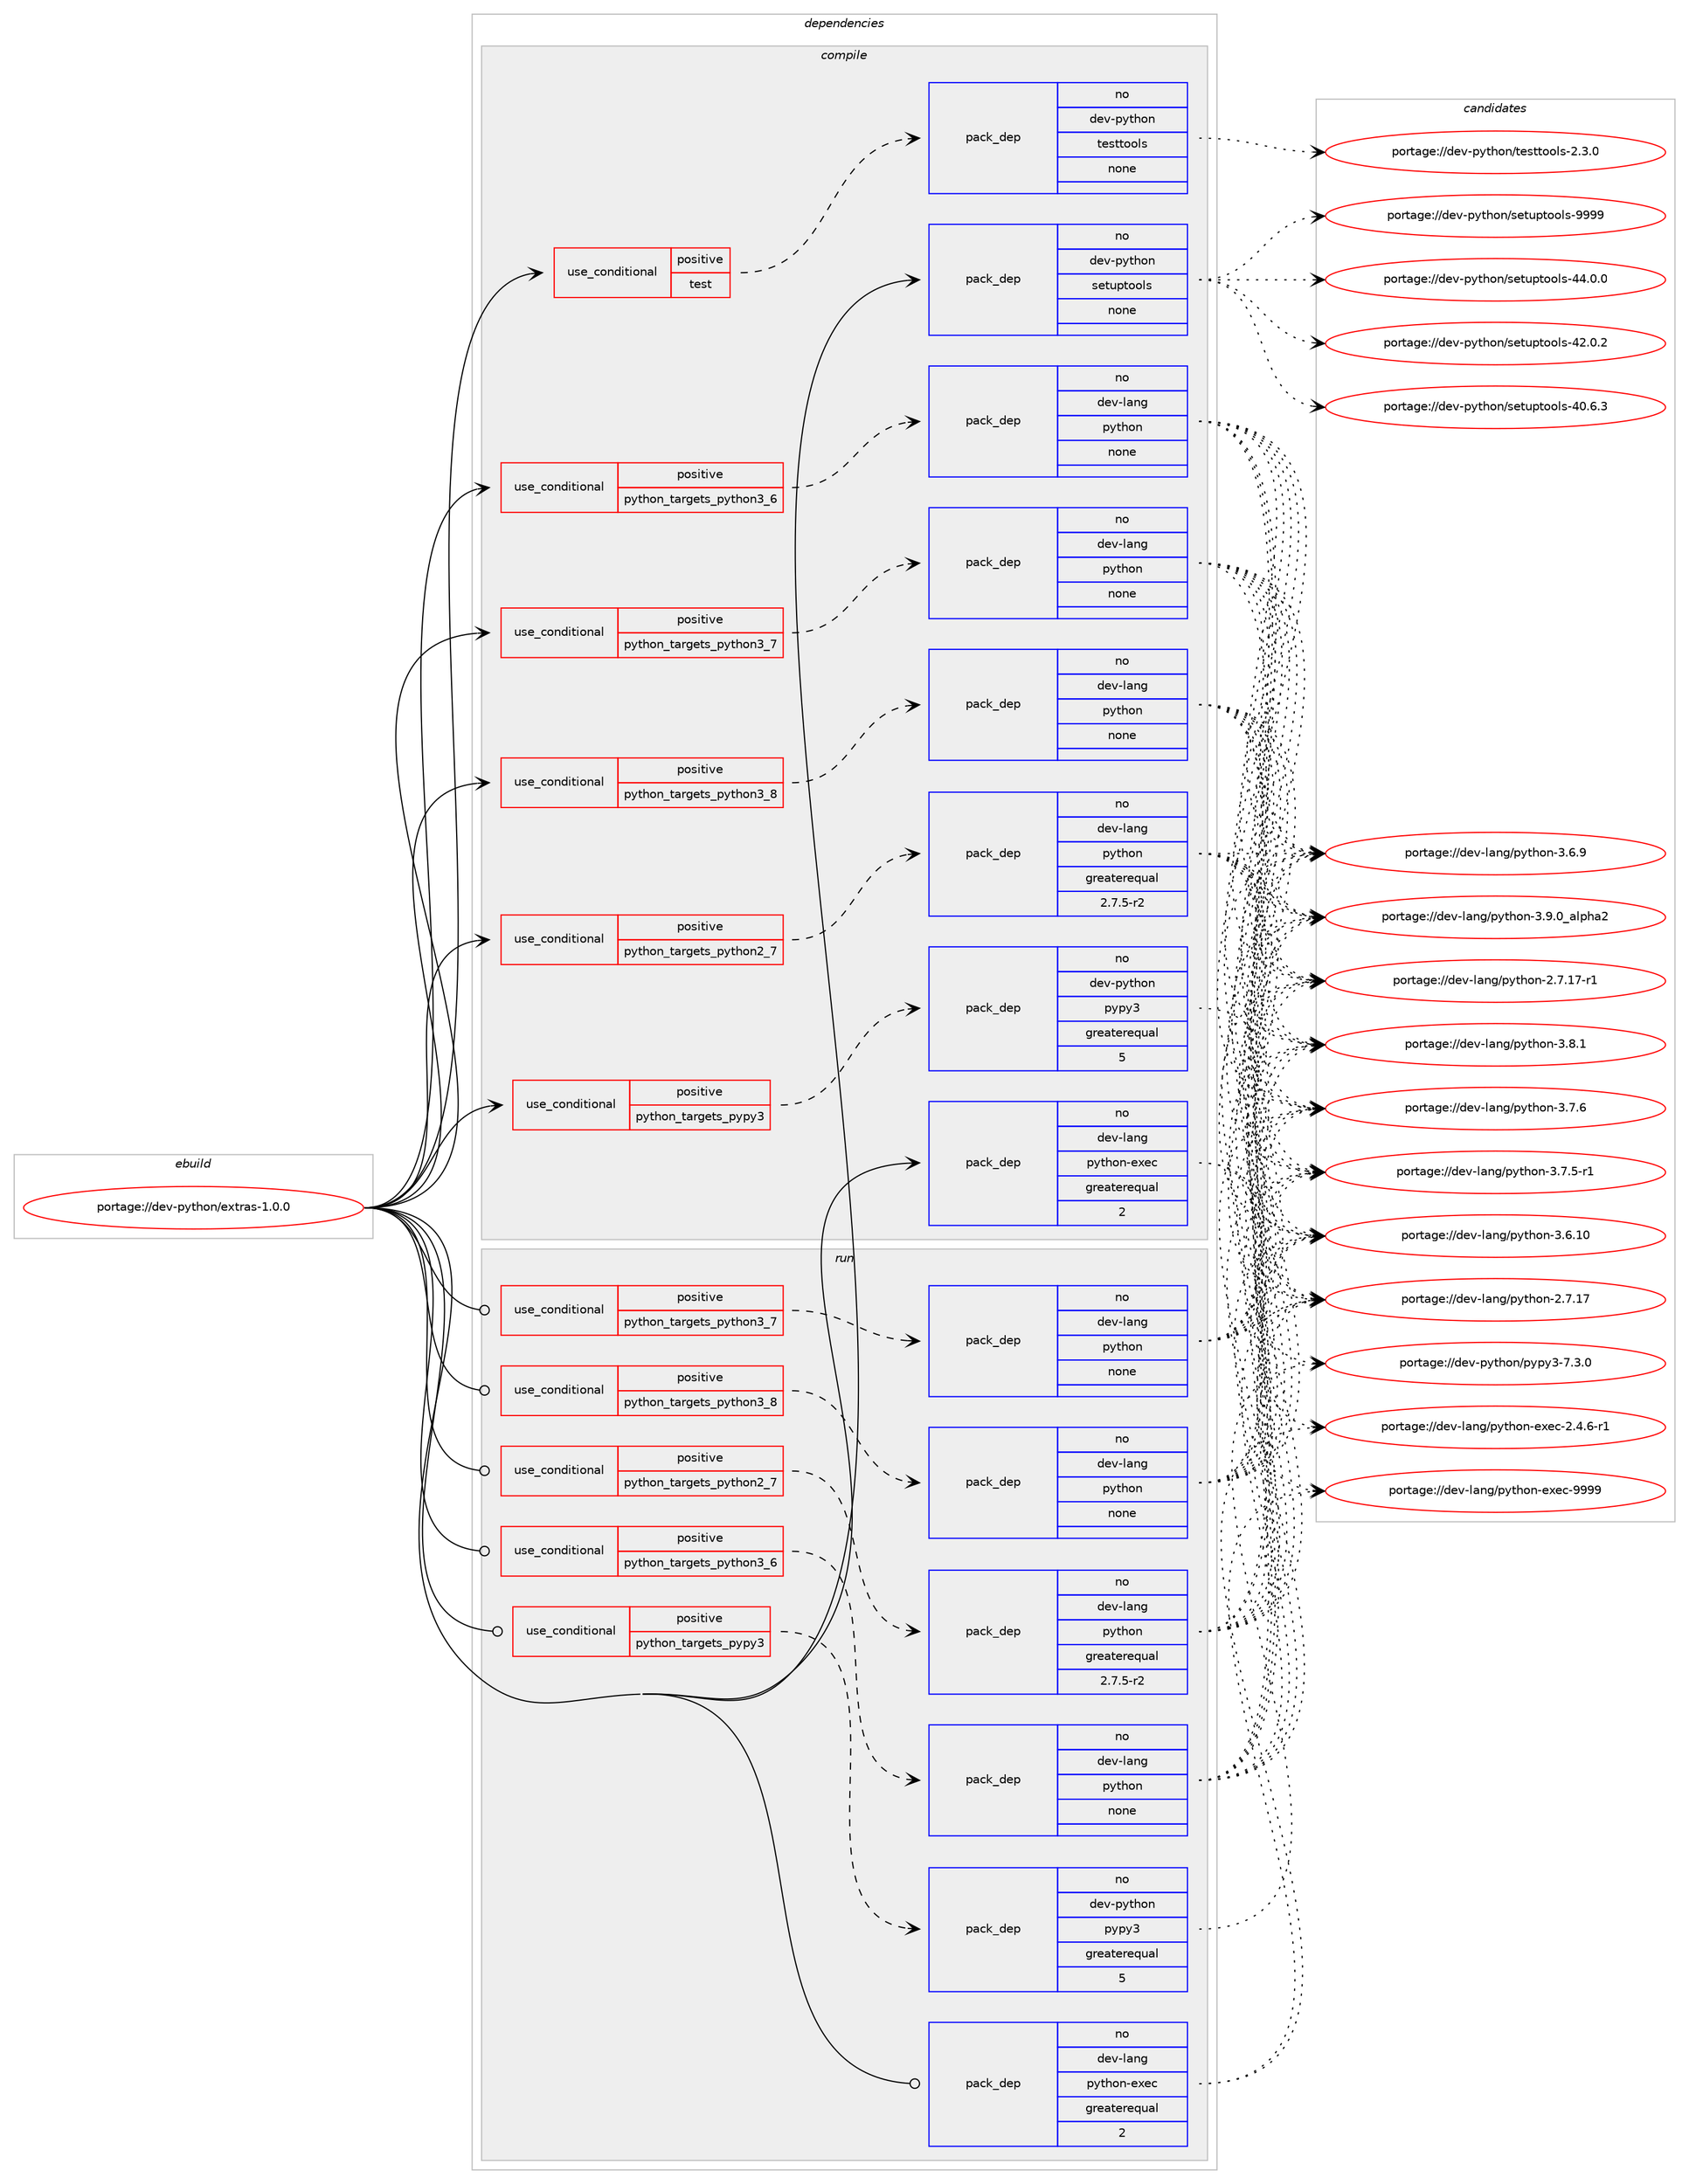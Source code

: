 digraph prolog {

# *************
# Graph options
# *************

newrank=true;
concentrate=true;
compound=true;
graph [rankdir=LR,fontname=Helvetica,fontsize=10,ranksep=1.5];#, ranksep=2.5, nodesep=0.2];
edge  [arrowhead=vee];
node  [fontname=Helvetica,fontsize=10];

# **********
# The ebuild
# **********

subgraph cluster_leftcol {
color=gray;
label=<<i>ebuild</i>>;
id [label="portage://dev-python/extras-1.0.0", color=red, width=4, href="../dev-python/extras-1.0.0.svg"];
}

# ****************
# The dependencies
# ****************

subgraph cluster_midcol {
color=gray;
label=<<i>dependencies</i>>;
subgraph cluster_compile {
fillcolor="#eeeeee";
style=filled;
label=<<i>compile</i>>;
subgraph cond116177 {
dependency461916 [label=<<TABLE BORDER="0" CELLBORDER="1" CELLSPACING="0" CELLPADDING="4"><TR><TD ROWSPAN="3" CELLPADDING="10">use_conditional</TD></TR><TR><TD>positive</TD></TR><TR><TD>python_targets_pypy3</TD></TR></TABLE>>, shape=none, color=red];
subgraph pack340749 {
dependency461917 [label=<<TABLE BORDER="0" CELLBORDER="1" CELLSPACING="0" CELLPADDING="4" WIDTH="220"><TR><TD ROWSPAN="6" CELLPADDING="30">pack_dep</TD></TR><TR><TD WIDTH="110">no</TD></TR><TR><TD>dev-python</TD></TR><TR><TD>pypy3</TD></TR><TR><TD>greaterequal</TD></TR><TR><TD>5</TD></TR></TABLE>>, shape=none, color=blue];
}
dependency461916:e -> dependency461917:w [weight=20,style="dashed",arrowhead="vee"];
}
id:e -> dependency461916:w [weight=20,style="solid",arrowhead="vee"];
subgraph cond116178 {
dependency461918 [label=<<TABLE BORDER="0" CELLBORDER="1" CELLSPACING="0" CELLPADDING="4"><TR><TD ROWSPAN="3" CELLPADDING="10">use_conditional</TD></TR><TR><TD>positive</TD></TR><TR><TD>python_targets_python2_7</TD></TR></TABLE>>, shape=none, color=red];
subgraph pack340750 {
dependency461919 [label=<<TABLE BORDER="0" CELLBORDER="1" CELLSPACING="0" CELLPADDING="4" WIDTH="220"><TR><TD ROWSPAN="6" CELLPADDING="30">pack_dep</TD></TR><TR><TD WIDTH="110">no</TD></TR><TR><TD>dev-lang</TD></TR><TR><TD>python</TD></TR><TR><TD>greaterequal</TD></TR><TR><TD>2.7.5-r2</TD></TR></TABLE>>, shape=none, color=blue];
}
dependency461918:e -> dependency461919:w [weight=20,style="dashed",arrowhead="vee"];
}
id:e -> dependency461918:w [weight=20,style="solid",arrowhead="vee"];
subgraph cond116179 {
dependency461920 [label=<<TABLE BORDER="0" CELLBORDER="1" CELLSPACING="0" CELLPADDING="4"><TR><TD ROWSPAN="3" CELLPADDING="10">use_conditional</TD></TR><TR><TD>positive</TD></TR><TR><TD>python_targets_python3_6</TD></TR></TABLE>>, shape=none, color=red];
subgraph pack340751 {
dependency461921 [label=<<TABLE BORDER="0" CELLBORDER="1" CELLSPACING="0" CELLPADDING="4" WIDTH="220"><TR><TD ROWSPAN="6" CELLPADDING="30">pack_dep</TD></TR><TR><TD WIDTH="110">no</TD></TR><TR><TD>dev-lang</TD></TR><TR><TD>python</TD></TR><TR><TD>none</TD></TR><TR><TD></TD></TR></TABLE>>, shape=none, color=blue];
}
dependency461920:e -> dependency461921:w [weight=20,style="dashed",arrowhead="vee"];
}
id:e -> dependency461920:w [weight=20,style="solid",arrowhead="vee"];
subgraph cond116180 {
dependency461922 [label=<<TABLE BORDER="0" CELLBORDER="1" CELLSPACING="0" CELLPADDING="4"><TR><TD ROWSPAN="3" CELLPADDING="10">use_conditional</TD></TR><TR><TD>positive</TD></TR><TR><TD>python_targets_python3_7</TD></TR></TABLE>>, shape=none, color=red];
subgraph pack340752 {
dependency461923 [label=<<TABLE BORDER="0" CELLBORDER="1" CELLSPACING="0" CELLPADDING="4" WIDTH="220"><TR><TD ROWSPAN="6" CELLPADDING="30">pack_dep</TD></TR><TR><TD WIDTH="110">no</TD></TR><TR><TD>dev-lang</TD></TR><TR><TD>python</TD></TR><TR><TD>none</TD></TR><TR><TD></TD></TR></TABLE>>, shape=none, color=blue];
}
dependency461922:e -> dependency461923:w [weight=20,style="dashed",arrowhead="vee"];
}
id:e -> dependency461922:w [weight=20,style="solid",arrowhead="vee"];
subgraph cond116181 {
dependency461924 [label=<<TABLE BORDER="0" CELLBORDER="1" CELLSPACING="0" CELLPADDING="4"><TR><TD ROWSPAN="3" CELLPADDING="10">use_conditional</TD></TR><TR><TD>positive</TD></TR><TR><TD>python_targets_python3_8</TD></TR></TABLE>>, shape=none, color=red];
subgraph pack340753 {
dependency461925 [label=<<TABLE BORDER="0" CELLBORDER="1" CELLSPACING="0" CELLPADDING="4" WIDTH="220"><TR><TD ROWSPAN="6" CELLPADDING="30">pack_dep</TD></TR><TR><TD WIDTH="110">no</TD></TR><TR><TD>dev-lang</TD></TR><TR><TD>python</TD></TR><TR><TD>none</TD></TR><TR><TD></TD></TR></TABLE>>, shape=none, color=blue];
}
dependency461924:e -> dependency461925:w [weight=20,style="dashed",arrowhead="vee"];
}
id:e -> dependency461924:w [weight=20,style="solid",arrowhead="vee"];
subgraph cond116182 {
dependency461926 [label=<<TABLE BORDER="0" CELLBORDER="1" CELLSPACING="0" CELLPADDING="4"><TR><TD ROWSPAN="3" CELLPADDING="10">use_conditional</TD></TR><TR><TD>positive</TD></TR><TR><TD>test</TD></TR></TABLE>>, shape=none, color=red];
subgraph pack340754 {
dependency461927 [label=<<TABLE BORDER="0" CELLBORDER="1" CELLSPACING="0" CELLPADDING="4" WIDTH="220"><TR><TD ROWSPAN="6" CELLPADDING="30">pack_dep</TD></TR><TR><TD WIDTH="110">no</TD></TR><TR><TD>dev-python</TD></TR><TR><TD>testtools</TD></TR><TR><TD>none</TD></TR><TR><TD></TD></TR></TABLE>>, shape=none, color=blue];
}
dependency461926:e -> dependency461927:w [weight=20,style="dashed",arrowhead="vee"];
}
id:e -> dependency461926:w [weight=20,style="solid",arrowhead="vee"];
subgraph pack340755 {
dependency461928 [label=<<TABLE BORDER="0" CELLBORDER="1" CELLSPACING="0" CELLPADDING="4" WIDTH="220"><TR><TD ROWSPAN="6" CELLPADDING="30">pack_dep</TD></TR><TR><TD WIDTH="110">no</TD></TR><TR><TD>dev-lang</TD></TR><TR><TD>python-exec</TD></TR><TR><TD>greaterequal</TD></TR><TR><TD>2</TD></TR></TABLE>>, shape=none, color=blue];
}
id:e -> dependency461928:w [weight=20,style="solid",arrowhead="vee"];
subgraph pack340756 {
dependency461929 [label=<<TABLE BORDER="0" CELLBORDER="1" CELLSPACING="0" CELLPADDING="4" WIDTH="220"><TR><TD ROWSPAN="6" CELLPADDING="30">pack_dep</TD></TR><TR><TD WIDTH="110">no</TD></TR><TR><TD>dev-python</TD></TR><TR><TD>setuptools</TD></TR><TR><TD>none</TD></TR><TR><TD></TD></TR></TABLE>>, shape=none, color=blue];
}
id:e -> dependency461929:w [weight=20,style="solid",arrowhead="vee"];
}
subgraph cluster_compileandrun {
fillcolor="#eeeeee";
style=filled;
label=<<i>compile and run</i>>;
}
subgraph cluster_run {
fillcolor="#eeeeee";
style=filled;
label=<<i>run</i>>;
subgraph cond116183 {
dependency461930 [label=<<TABLE BORDER="0" CELLBORDER="1" CELLSPACING="0" CELLPADDING="4"><TR><TD ROWSPAN="3" CELLPADDING="10">use_conditional</TD></TR><TR><TD>positive</TD></TR><TR><TD>python_targets_pypy3</TD></TR></TABLE>>, shape=none, color=red];
subgraph pack340757 {
dependency461931 [label=<<TABLE BORDER="0" CELLBORDER="1" CELLSPACING="0" CELLPADDING="4" WIDTH="220"><TR><TD ROWSPAN="6" CELLPADDING="30">pack_dep</TD></TR><TR><TD WIDTH="110">no</TD></TR><TR><TD>dev-python</TD></TR><TR><TD>pypy3</TD></TR><TR><TD>greaterequal</TD></TR><TR><TD>5</TD></TR></TABLE>>, shape=none, color=blue];
}
dependency461930:e -> dependency461931:w [weight=20,style="dashed",arrowhead="vee"];
}
id:e -> dependency461930:w [weight=20,style="solid",arrowhead="odot"];
subgraph cond116184 {
dependency461932 [label=<<TABLE BORDER="0" CELLBORDER="1" CELLSPACING="0" CELLPADDING="4"><TR><TD ROWSPAN="3" CELLPADDING="10">use_conditional</TD></TR><TR><TD>positive</TD></TR><TR><TD>python_targets_python2_7</TD></TR></TABLE>>, shape=none, color=red];
subgraph pack340758 {
dependency461933 [label=<<TABLE BORDER="0" CELLBORDER="1" CELLSPACING="0" CELLPADDING="4" WIDTH="220"><TR><TD ROWSPAN="6" CELLPADDING="30">pack_dep</TD></TR><TR><TD WIDTH="110">no</TD></TR><TR><TD>dev-lang</TD></TR><TR><TD>python</TD></TR><TR><TD>greaterequal</TD></TR><TR><TD>2.7.5-r2</TD></TR></TABLE>>, shape=none, color=blue];
}
dependency461932:e -> dependency461933:w [weight=20,style="dashed",arrowhead="vee"];
}
id:e -> dependency461932:w [weight=20,style="solid",arrowhead="odot"];
subgraph cond116185 {
dependency461934 [label=<<TABLE BORDER="0" CELLBORDER="1" CELLSPACING="0" CELLPADDING="4"><TR><TD ROWSPAN="3" CELLPADDING="10">use_conditional</TD></TR><TR><TD>positive</TD></TR><TR><TD>python_targets_python3_6</TD></TR></TABLE>>, shape=none, color=red];
subgraph pack340759 {
dependency461935 [label=<<TABLE BORDER="0" CELLBORDER="1" CELLSPACING="0" CELLPADDING="4" WIDTH="220"><TR><TD ROWSPAN="6" CELLPADDING="30">pack_dep</TD></TR><TR><TD WIDTH="110">no</TD></TR><TR><TD>dev-lang</TD></TR><TR><TD>python</TD></TR><TR><TD>none</TD></TR><TR><TD></TD></TR></TABLE>>, shape=none, color=blue];
}
dependency461934:e -> dependency461935:w [weight=20,style="dashed",arrowhead="vee"];
}
id:e -> dependency461934:w [weight=20,style="solid",arrowhead="odot"];
subgraph cond116186 {
dependency461936 [label=<<TABLE BORDER="0" CELLBORDER="1" CELLSPACING="0" CELLPADDING="4"><TR><TD ROWSPAN="3" CELLPADDING="10">use_conditional</TD></TR><TR><TD>positive</TD></TR><TR><TD>python_targets_python3_7</TD></TR></TABLE>>, shape=none, color=red];
subgraph pack340760 {
dependency461937 [label=<<TABLE BORDER="0" CELLBORDER="1" CELLSPACING="0" CELLPADDING="4" WIDTH="220"><TR><TD ROWSPAN="6" CELLPADDING="30">pack_dep</TD></TR><TR><TD WIDTH="110">no</TD></TR><TR><TD>dev-lang</TD></TR><TR><TD>python</TD></TR><TR><TD>none</TD></TR><TR><TD></TD></TR></TABLE>>, shape=none, color=blue];
}
dependency461936:e -> dependency461937:w [weight=20,style="dashed",arrowhead="vee"];
}
id:e -> dependency461936:w [weight=20,style="solid",arrowhead="odot"];
subgraph cond116187 {
dependency461938 [label=<<TABLE BORDER="0" CELLBORDER="1" CELLSPACING="0" CELLPADDING="4"><TR><TD ROWSPAN="3" CELLPADDING="10">use_conditional</TD></TR><TR><TD>positive</TD></TR><TR><TD>python_targets_python3_8</TD></TR></TABLE>>, shape=none, color=red];
subgraph pack340761 {
dependency461939 [label=<<TABLE BORDER="0" CELLBORDER="1" CELLSPACING="0" CELLPADDING="4" WIDTH="220"><TR><TD ROWSPAN="6" CELLPADDING="30">pack_dep</TD></TR><TR><TD WIDTH="110">no</TD></TR><TR><TD>dev-lang</TD></TR><TR><TD>python</TD></TR><TR><TD>none</TD></TR><TR><TD></TD></TR></TABLE>>, shape=none, color=blue];
}
dependency461938:e -> dependency461939:w [weight=20,style="dashed",arrowhead="vee"];
}
id:e -> dependency461938:w [weight=20,style="solid",arrowhead="odot"];
subgraph pack340762 {
dependency461940 [label=<<TABLE BORDER="0" CELLBORDER="1" CELLSPACING="0" CELLPADDING="4" WIDTH="220"><TR><TD ROWSPAN="6" CELLPADDING="30">pack_dep</TD></TR><TR><TD WIDTH="110">no</TD></TR><TR><TD>dev-lang</TD></TR><TR><TD>python-exec</TD></TR><TR><TD>greaterequal</TD></TR><TR><TD>2</TD></TR></TABLE>>, shape=none, color=blue];
}
id:e -> dependency461940:w [weight=20,style="solid",arrowhead="odot"];
}
}

# **************
# The candidates
# **************

subgraph cluster_choices {
rank=same;
color=gray;
label=<<i>candidates</i>>;

subgraph choice340749 {
color=black;
nodesep=1;
choice100101118451121211161041111104711212111212151455546514648 [label="portage://dev-python/pypy3-7.3.0", color=red, width=4,href="../dev-python/pypy3-7.3.0.svg"];
dependency461917:e -> choice100101118451121211161041111104711212111212151455546514648:w [style=dotted,weight="100"];
}
subgraph choice340750 {
color=black;
nodesep=1;
choice10010111845108971101034711212111610411111045514657464895971081121049750 [label="portage://dev-lang/python-3.9.0_alpha2", color=red, width=4,href="../dev-lang/python-3.9.0_alpha2.svg"];
choice100101118451089711010347112121116104111110455146564649 [label="portage://dev-lang/python-3.8.1", color=red, width=4,href="../dev-lang/python-3.8.1.svg"];
choice100101118451089711010347112121116104111110455146554654 [label="portage://dev-lang/python-3.7.6", color=red, width=4,href="../dev-lang/python-3.7.6.svg"];
choice1001011184510897110103471121211161041111104551465546534511449 [label="portage://dev-lang/python-3.7.5-r1", color=red, width=4,href="../dev-lang/python-3.7.5-r1.svg"];
choice100101118451089711010347112121116104111110455146544657 [label="portage://dev-lang/python-3.6.9", color=red, width=4,href="../dev-lang/python-3.6.9.svg"];
choice10010111845108971101034711212111610411111045514654464948 [label="portage://dev-lang/python-3.6.10", color=red, width=4,href="../dev-lang/python-3.6.10.svg"];
choice100101118451089711010347112121116104111110455046554649554511449 [label="portage://dev-lang/python-2.7.17-r1", color=red, width=4,href="../dev-lang/python-2.7.17-r1.svg"];
choice10010111845108971101034711212111610411111045504655464955 [label="portage://dev-lang/python-2.7.17", color=red, width=4,href="../dev-lang/python-2.7.17.svg"];
dependency461919:e -> choice10010111845108971101034711212111610411111045514657464895971081121049750:w [style=dotted,weight="100"];
dependency461919:e -> choice100101118451089711010347112121116104111110455146564649:w [style=dotted,weight="100"];
dependency461919:e -> choice100101118451089711010347112121116104111110455146554654:w [style=dotted,weight="100"];
dependency461919:e -> choice1001011184510897110103471121211161041111104551465546534511449:w [style=dotted,weight="100"];
dependency461919:e -> choice100101118451089711010347112121116104111110455146544657:w [style=dotted,weight="100"];
dependency461919:e -> choice10010111845108971101034711212111610411111045514654464948:w [style=dotted,weight="100"];
dependency461919:e -> choice100101118451089711010347112121116104111110455046554649554511449:w [style=dotted,weight="100"];
dependency461919:e -> choice10010111845108971101034711212111610411111045504655464955:w [style=dotted,weight="100"];
}
subgraph choice340751 {
color=black;
nodesep=1;
choice10010111845108971101034711212111610411111045514657464895971081121049750 [label="portage://dev-lang/python-3.9.0_alpha2", color=red, width=4,href="../dev-lang/python-3.9.0_alpha2.svg"];
choice100101118451089711010347112121116104111110455146564649 [label="portage://dev-lang/python-3.8.1", color=red, width=4,href="../dev-lang/python-3.8.1.svg"];
choice100101118451089711010347112121116104111110455146554654 [label="portage://dev-lang/python-3.7.6", color=red, width=4,href="../dev-lang/python-3.7.6.svg"];
choice1001011184510897110103471121211161041111104551465546534511449 [label="portage://dev-lang/python-3.7.5-r1", color=red, width=4,href="../dev-lang/python-3.7.5-r1.svg"];
choice100101118451089711010347112121116104111110455146544657 [label="portage://dev-lang/python-3.6.9", color=red, width=4,href="../dev-lang/python-3.6.9.svg"];
choice10010111845108971101034711212111610411111045514654464948 [label="portage://dev-lang/python-3.6.10", color=red, width=4,href="../dev-lang/python-3.6.10.svg"];
choice100101118451089711010347112121116104111110455046554649554511449 [label="portage://dev-lang/python-2.7.17-r1", color=red, width=4,href="../dev-lang/python-2.7.17-r1.svg"];
choice10010111845108971101034711212111610411111045504655464955 [label="portage://dev-lang/python-2.7.17", color=red, width=4,href="../dev-lang/python-2.7.17.svg"];
dependency461921:e -> choice10010111845108971101034711212111610411111045514657464895971081121049750:w [style=dotted,weight="100"];
dependency461921:e -> choice100101118451089711010347112121116104111110455146564649:w [style=dotted,weight="100"];
dependency461921:e -> choice100101118451089711010347112121116104111110455146554654:w [style=dotted,weight="100"];
dependency461921:e -> choice1001011184510897110103471121211161041111104551465546534511449:w [style=dotted,weight="100"];
dependency461921:e -> choice100101118451089711010347112121116104111110455146544657:w [style=dotted,weight="100"];
dependency461921:e -> choice10010111845108971101034711212111610411111045514654464948:w [style=dotted,weight="100"];
dependency461921:e -> choice100101118451089711010347112121116104111110455046554649554511449:w [style=dotted,weight="100"];
dependency461921:e -> choice10010111845108971101034711212111610411111045504655464955:w [style=dotted,weight="100"];
}
subgraph choice340752 {
color=black;
nodesep=1;
choice10010111845108971101034711212111610411111045514657464895971081121049750 [label="portage://dev-lang/python-3.9.0_alpha2", color=red, width=4,href="../dev-lang/python-3.9.0_alpha2.svg"];
choice100101118451089711010347112121116104111110455146564649 [label="portage://dev-lang/python-3.8.1", color=red, width=4,href="../dev-lang/python-3.8.1.svg"];
choice100101118451089711010347112121116104111110455146554654 [label="portage://dev-lang/python-3.7.6", color=red, width=4,href="../dev-lang/python-3.7.6.svg"];
choice1001011184510897110103471121211161041111104551465546534511449 [label="portage://dev-lang/python-3.7.5-r1", color=red, width=4,href="../dev-lang/python-3.7.5-r1.svg"];
choice100101118451089711010347112121116104111110455146544657 [label="portage://dev-lang/python-3.6.9", color=red, width=4,href="../dev-lang/python-3.6.9.svg"];
choice10010111845108971101034711212111610411111045514654464948 [label="portage://dev-lang/python-3.6.10", color=red, width=4,href="../dev-lang/python-3.6.10.svg"];
choice100101118451089711010347112121116104111110455046554649554511449 [label="portage://dev-lang/python-2.7.17-r1", color=red, width=4,href="../dev-lang/python-2.7.17-r1.svg"];
choice10010111845108971101034711212111610411111045504655464955 [label="portage://dev-lang/python-2.7.17", color=red, width=4,href="../dev-lang/python-2.7.17.svg"];
dependency461923:e -> choice10010111845108971101034711212111610411111045514657464895971081121049750:w [style=dotted,weight="100"];
dependency461923:e -> choice100101118451089711010347112121116104111110455146564649:w [style=dotted,weight="100"];
dependency461923:e -> choice100101118451089711010347112121116104111110455146554654:w [style=dotted,weight="100"];
dependency461923:e -> choice1001011184510897110103471121211161041111104551465546534511449:w [style=dotted,weight="100"];
dependency461923:e -> choice100101118451089711010347112121116104111110455146544657:w [style=dotted,weight="100"];
dependency461923:e -> choice10010111845108971101034711212111610411111045514654464948:w [style=dotted,weight="100"];
dependency461923:e -> choice100101118451089711010347112121116104111110455046554649554511449:w [style=dotted,weight="100"];
dependency461923:e -> choice10010111845108971101034711212111610411111045504655464955:w [style=dotted,weight="100"];
}
subgraph choice340753 {
color=black;
nodesep=1;
choice10010111845108971101034711212111610411111045514657464895971081121049750 [label="portage://dev-lang/python-3.9.0_alpha2", color=red, width=4,href="../dev-lang/python-3.9.0_alpha2.svg"];
choice100101118451089711010347112121116104111110455146564649 [label="portage://dev-lang/python-3.8.1", color=red, width=4,href="../dev-lang/python-3.8.1.svg"];
choice100101118451089711010347112121116104111110455146554654 [label="portage://dev-lang/python-3.7.6", color=red, width=4,href="../dev-lang/python-3.7.6.svg"];
choice1001011184510897110103471121211161041111104551465546534511449 [label="portage://dev-lang/python-3.7.5-r1", color=red, width=4,href="../dev-lang/python-3.7.5-r1.svg"];
choice100101118451089711010347112121116104111110455146544657 [label="portage://dev-lang/python-3.6.9", color=red, width=4,href="../dev-lang/python-3.6.9.svg"];
choice10010111845108971101034711212111610411111045514654464948 [label="portage://dev-lang/python-3.6.10", color=red, width=4,href="../dev-lang/python-3.6.10.svg"];
choice100101118451089711010347112121116104111110455046554649554511449 [label="portage://dev-lang/python-2.7.17-r1", color=red, width=4,href="../dev-lang/python-2.7.17-r1.svg"];
choice10010111845108971101034711212111610411111045504655464955 [label="portage://dev-lang/python-2.7.17", color=red, width=4,href="../dev-lang/python-2.7.17.svg"];
dependency461925:e -> choice10010111845108971101034711212111610411111045514657464895971081121049750:w [style=dotted,weight="100"];
dependency461925:e -> choice100101118451089711010347112121116104111110455146564649:w [style=dotted,weight="100"];
dependency461925:e -> choice100101118451089711010347112121116104111110455146554654:w [style=dotted,weight="100"];
dependency461925:e -> choice1001011184510897110103471121211161041111104551465546534511449:w [style=dotted,weight="100"];
dependency461925:e -> choice100101118451089711010347112121116104111110455146544657:w [style=dotted,weight="100"];
dependency461925:e -> choice10010111845108971101034711212111610411111045514654464948:w [style=dotted,weight="100"];
dependency461925:e -> choice100101118451089711010347112121116104111110455046554649554511449:w [style=dotted,weight="100"];
dependency461925:e -> choice10010111845108971101034711212111610411111045504655464955:w [style=dotted,weight="100"];
}
subgraph choice340754 {
color=black;
nodesep=1;
choice1001011184511212111610411111047116101115116116111111108115455046514648 [label="portage://dev-python/testtools-2.3.0", color=red, width=4,href="../dev-python/testtools-2.3.0.svg"];
dependency461927:e -> choice1001011184511212111610411111047116101115116116111111108115455046514648:w [style=dotted,weight="100"];
}
subgraph choice340755 {
color=black;
nodesep=1;
choice10010111845108971101034711212111610411111045101120101994557575757 [label="portage://dev-lang/python-exec-9999", color=red, width=4,href="../dev-lang/python-exec-9999.svg"];
choice10010111845108971101034711212111610411111045101120101994550465246544511449 [label="portage://dev-lang/python-exec-2.4.6-r1", color=red, width=4,href="../dev-lang/python-exec-2.4.6-r1.svg"];
dependency461928:e -> choice10010111845108971101034711212111610411111045101120101994557575757:w [style=dotted,weight="100"];
dependency461928:e -> choice10010111845108971101034711212111610411111045101120101994550465246544511449:w [style=dotted,weight="100"];
}
subgraph choice340756 {
color=black;
nodesep=1;
choice10010111845112121116104111110471151011161171121161111111081154557575757 [label="portage://dev-python/setuptools-9999", color=red, width=4,href="../dev-python/setuptools-9999.svg"];
choice100101118451121211161041111104711510111611711211611111110811545525246484648 [label="portage://dev-python/setuptools-44.0.0", color=red, width=4,href="../dev-python/setuptools-44.0.0.svg"];
choice100101118451121211161041111104711510111611711211611111110811545525046484650 [label="portage://dev-python/setuptools-42.0.2", color=red, width=4,href="../dev-python/setuptools-42.0.2.svg"];
choice100101118451121211161041111104711510111611711211611111110811545524846544651 [label="portage://dev-python/setuptools-40.6.3", color=red, width=4,href="../dev-python/setuptools-40.6.3.svg"];
dependency461929:e -> choice10010111845112121116104111110471151011161171121161111111081154557575757:w [style=dotted,weight="100"];
dependency461929:e -> choice100101118451121211161041111104711510111611711211611111110811545525246484648:w [style=dotted,weight="100"];
dependency461929:e -> choice100101118451121211161041111104711510111611711211611111110811545525046484650:w [style=dotted,weight="100"];
dependency461929:e -> choice100101118451121211161041111104711510111611711211611111110811545524846544651:w [style=dotted,weight="100"];
}
subgraph choice340757 {
color=black;
nodesep=1;
choice100101118451121211161041111104711212111212151455546514648 [label="portage://dev-python/pypy3-7.3.0", color=red, width=4,href="../dev-python/pypy3-7.3.0.svg"];
dependency461931:e -> choice100101118451121211161041111104711212111212151455546514648:w [style=dotted,weight="100"];
}
subgraph choice340758 {
color=black;
nodesep=1;
choice10010111845108971101034711212111610411111045514657464895971081121049750 [label="portage://dev-lang/python-3.9.0_alpha2", color=red, width=4,href="../dev-lang/python-3.9.0_alpha2.svg"];
choice100101118451089711010347112121116104111110455146564649 [label="portage://dev-lang/python-3.8.1", color=red, width=4,href="../dev-lang/python-3.8.1.svg"];
choice100101118451089711010347112121116104111110455146554654 [label="portage://dev-lang/python-3.7.6", color=red, width=4,href="../dev-lang/python-3.7.6.svg"];
choice1001011184510897110103471121211161041111104551465546534511449 [label="portage://dev-lang/python-3.7.5-r1", color=red, width=4,href="../dev-lang/python-3.7.5-r1.svg"];
choice100101118451089711010347112121116104111110455146544657 [label="portage://dev-lang/python-3.6.9", color=red, width=4,href="../dev-lang/python-3.6.9.svg"];
choice10010111845108971101034711212111610411111045514654464948 [label="portage://dev-lang/python-3.6.10", color=red, width=4,href="../dev-lang/python-3.6.10.svg"];
choice100101118451089711010347112121116104111110455046554649554511449 [label="portage://dev-lang/python-2.7.17-r1", color=red, width=4,href="../dev-lang/python-2.7.17-r1.svg"];
choice10010111845108971101034711212111610411111045504655464955 [label="portage://dev-lang/python-2.7.17", color=red, width=4,href="../dev-lang/python-2.7.17.svg"];
dependency461933:e -> choice10010111845108971101034711212111610411111045514657464895971081121049750:w [style=dotted,weight="100"];
dependency461933:e -> choice100101118451089711010347112121116104111110455146564649:w [style=dotted,weight="100"];
dependency461933:e -> choice100101118451089711010347112121116104111110455146554654:w [style=dotted,weight="100"];
dependency461933:e -> choice1001011184510897110103471121211161041111104551465546534511449:w [style=dotted,weight="100"];
dependency461933:e -> choice100101118451089711010347112121116104111110455146544657:w [style=dotted,weight="100"];
dependency461933:e -> choice10010111845108971101034711212111610411111045514654464948:w [style=dotted,weight="100"];
dependency461933:e -> choice100101118451089711010347112121116104111110455046554649554511449:w [style=dotted,weight="100"];
dependency461933:e -> choice10010111845108971101034711212111610411111045504655464955:w [style=dotted,weight="100"];
}
subgraph choice340759 {
color=black;
nodesep=1;
choice10010111845108971101034711212111610411111045514657464895971081121049750 [label="portage://dev-lang/python-3.9.0_alpha2", color=red, width=4,href="../dev-lang/python-3.9.0_alpha2.svg"];
choice100101118451089711010347112121116104111110455146564649 [label="portage://dev-lang/python-3.8.1", color=red, width=4,href="../dev-lang/python-3.8.1.svg"];
choice100101118451089711010347112121116104111110455146554654 [label="portage://dev-lang/python-3.7.6", color=red, width=4,href="../dev-lang/python-3.7.6.svg"];
choice1001011184510897110103471121211161041111104551465546534511449 [label="portage://dev-lang/python-3.7.5-r1", color=red, width=4,href="../dev-lang/python-3.7.5-r1.svg"];
choice100101118451089711010347112121116104111110455146544657 [label="portage://dev-lang/python-3.6.9", color=red, width=4,href="../dev-lang/python-3.6.9.svg"];
choice10010111845108971101034711212111610411111045514654464948 [label="portage://dev-lang/python-3.6.10", color=red, width=4,href="../dev-lang/python-3.6.10.svg"];
choice100101118451089711010347112121116104111110455046554649554511449 [label="portage://dev-lang/python-2.7.17-r1", color=red, width=4,href="../dev-lang/python-2.7.17-r1.svg"];
choice10010111845108971101034711212111610411111045504655464955 [label="portage://dev-lang/python-2.7.17", color=red, width=4,href="../dev-lang/python-2.7.17.svg"];
dependency461935:e -> choice10010111845108971101034711212111610411111045514657464895971081121049750:w [style=dotted,weight="100"];
dependency461935:e -> choice100101118451089711010347112121116104111110455146564649:w [style=dotted,weight="100"];
dependency461935:e -> choice100101118451089711010347112121116104111110455146554654:w [style=dotted,weight="100"];
dependency461935:e -> choice1001011184510897110103471121211161041111104551465546534511449:w [style=dotted,weight="100"];
dependency461935:e -> choice100101118451089711010347112121116104111110455146544657:w [style=dotted,weight="100"];
dependency461935:e -> choice10010111845108971101034711212111610411111045514654464948:w [style=dotted,weight="100"];
dependency461935:e -> choice100101118451089711010347112121116104111110455046554649554511449:w [style=dotted,weight="100"];
dependency461935:e -> choice10010111845108971101034711212111610411111045504655464955:w [style=dotted,weight="100"];
}
subgraph choice340760 {
color=black;
nodesep=1;
choice10010111845108971101034711212111610411111045514657464895971081121049750 [label="portage://dev-lang/python-3.9.0_alpha2", color=red, width=4,href="../dev-lang/python-3.9.0_alpha2.svg"];
choice100101118451089711010347112121116104111110455146564649 [label="portage://dev-lang/python-3.8.1", color=red, width=4,href="../dev-lang/python-3.8.1.svg"];
choice100101118451089711010347112121116104111110455146554654 [label="portage://dev-lang/python-3.7.6", color=red, width=4,href="../dev-lang/python-3.7.6.svg"];
choice1001011184510897110103471121211161041111104551465546534511449 [label="portage://dev-lang/python-3.7.5-r1", color=red, width=4,href="../dev-lang/python-3.7.5-r1.svg"];
choice100101118451089711010347112121116104111110455146544657 [label="portage://dev-lang/python-3.6.9", color=red, width=4,href="../dev-lang/python-3.6.9.svg"];
choice10010111845108971101034711212111610411111045514654464948 [label="portage://dev-lang/python-3.6.10", color=red, width=4,href="../dev-lang/python-3.6.10.svg"];
choice100101118451089711010347112121116104111110455046554649554511449 [label="portage://dev-lang/python-2.7.17-r1", color=red, width=4,href="../dev-lang/python-2.7.17-r1.svg"];
choice10010111845108971101034711212111610411111045504655464955 [label="portage://dev-lang/python-2.7.17", color=red, width=4,href="../dev-lang/python-2.7.17.svg"];
dependency461937:e -> choice10010111845108971101034711212111610411111045514657464895971081121049750:w [style=dotted,weight="100"];
dependency461937:e -> choice100101118451089711010347112121116104111110455146564649:w [style=dotted,weight="100"];
dependency461937:e -> choice100101118451089711010347112121116104111110455146554654:w [style=dotted,weight="100"];
dependency461937:e -> choice1001011184510897110103471121211161041111104551465546534511449:w [style=dotted,weight="100"];
dependency461937:e -> choice100101118451089711010347112121116104111110455146544657:w [style=dotted,weight="100"];
dependency461937:e -> choice10010111845108971101034711212111610411111045514654464948:w [style=dotted,weight="100"];
dependency461937:e -> choice100101118451089711010347112121116104111110455046554649554511449:w [style=dotted,weight="100"];
dependency461937:e -> choice10010111845108971101034711212111610411111045504655464955:w [style=dotted,weight="100"];
}
subgraph choice340761 {
color=black;
nodesep=1;
choice10010111845108971101034711212111610411111045514657464895971081121049750 [label="portage://dev-lang/python-3.9.0_alpha2", color=red, width=4,href="../dev-lang/python-3.9.0_alpha2.svg"];
choice100101118451089711010347112121116104111110455146564649 [label="portage://dev-lang/python-3.8.1", color=red, width=4,href="../dev-lang/python-3.8.1.svg"];
choice100101118451089711010347112121116104111110455146554654 [label="portage://dev-lang/python-3.7.6", color=red, width=4,href="../dev-lang/python-3.7.6.svg"];
choice1001011184510897110103471121211161041111104551465546534511449 [label="portage://dev-lang/python-3.7.5-r1", color=red, width=4,href="../dev-lang/python-3.7.5-r1.svg"];
choice100101118451089711010347112121116104111110455146544657 [label="portage://dev-lang/python-3.6.9", color=red, width=4,href="../dev-lang/python-3.6.9.svg"];
choice10010111845108971101034711212111610411111045514654464948 [label="portage://dev-lang/python-3.6.10", color=red, width=4,href="../dev-lang/python-3.6.10.svg"];
choice100101118451089711010347112121116104111110455046554649554511449 [label="portage://dev-lang/python-2.7.17-r1", color=red, width=4,href="../dev-lang/python-2.7.17-r1.svg"];
choice10010111845108971101034711212111610411111045504655464955 [label="portage://dev-lang/python-2.7.17", color=red, width=4,href="../dev-lang/python-2.7.17.svg"];
dependency461939:e -> choice10010111845108971101034711212111610411111045514657464895971081121049750:w [style=dotted,weight="100"];
dependency461939:e -> choice100101118451089711010347112121116104111110455146564649:w [style=dotted,weight="100"];
dependency461939:e -> choice100101118451089711010347112121116104111110455146554654:w [style=dotted,weight="100"];
dependency461939:e -> choice1001011184510897110103471121211161041111104551465546534511449:w [style=dotted,weight="100"];
dependency461939:e -> choice100101118451089711010347112121116104111110455146544657:w [style=dotted,weight="100"];
dependency461939:e -> choice10010111845108971101034711212111610411111045514654464948:w [style=dotted,weight="100"];
dependency461939:e -> choice100101118451089711010347112121116104111110455046554649554511449:w [style=dotted,weight="100"];
dependency461939:e -> choice10010111845108971101034711212111610411111045504655464955:w [style=dotted,weight="100"];
}
subgraph choice340762 {
color=black;
nodesep=1;
choice10010111845108971101034711212111610411111045101120101994557575757 [label="portage://dev-lang/python-exec-9999", color=red, width=4,href="../dev-lang/python-exec-9999.svg"];
choice10010111845108971101034711212111610411111045101120101994550465246544511449 [label="portage://dev-lang/python-exec-2.4.6-r1", color=red, width=4,href="../dev-lang/python-exec-2.4.6-r1.svg"];
dependency461940:e -> choice10010111845108971101034711212111610411111045101120101994557575757:w [style=dotted,weight="100"];
dependency461940:e -> choice10010111845108971101034711212111610411111045101120101994550465246544511449:w [style=dotted,weight="100"];
}
}

}
